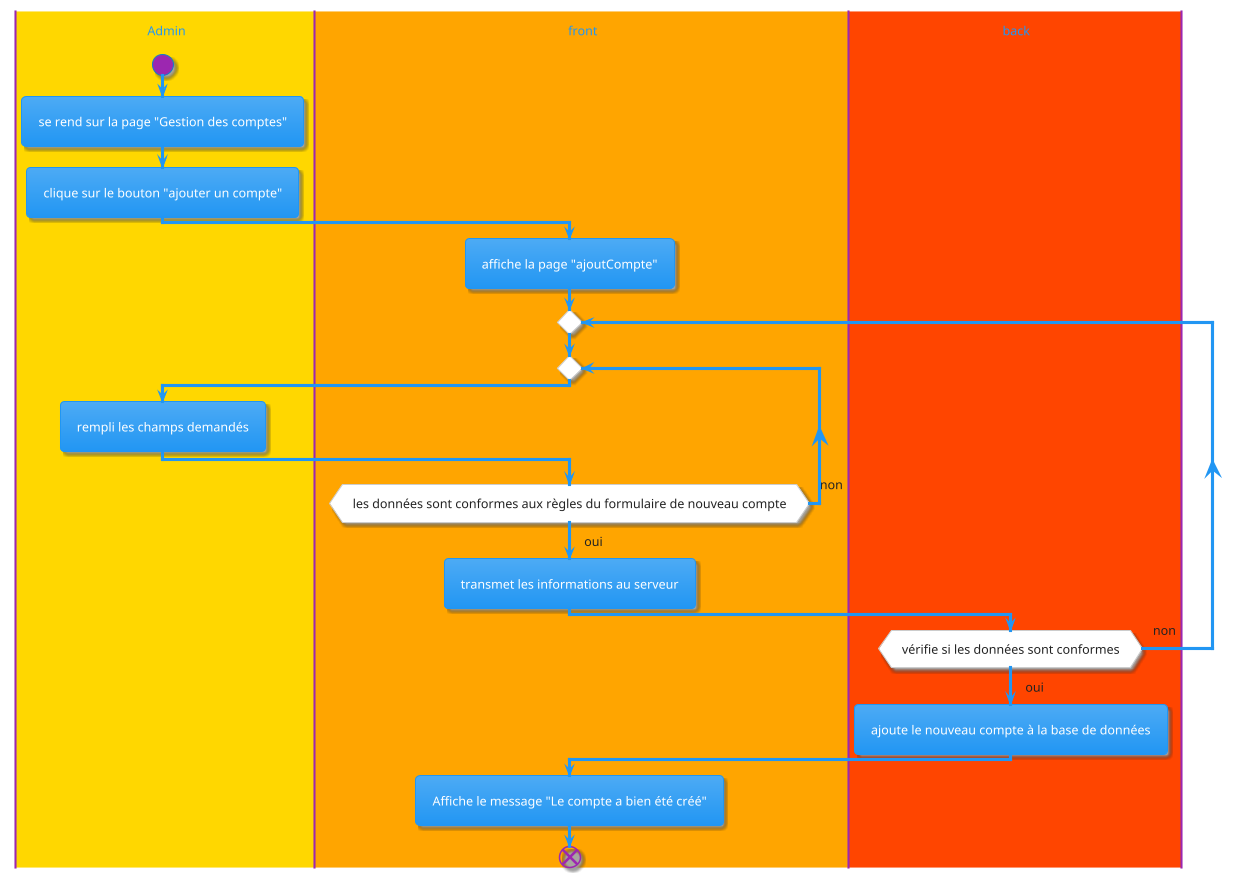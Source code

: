 @startuml "AVES - créer un compte"
!theme materia

|#Gold|u| Admin
start
|#Orange|f| front
|#OrangeRed|b| back

|u|
:se rend sur la page "Gestion des comptes";
:clique sur le bouton "ajouter un compte";
|f|
:affiche la page "ajoutCompte";
repeat
repeat
|u|
:rempli les champs demandés;
|f|
repeatwhile(les données sont conformes aux règles du formulaire de nouveau compte) is(non) not(oui)
:transmet les informations au serveur;
|b|
repeatwhile(vérifie si les données sont conformes) is(non) not(oui)
:ajoute le nouveau compte à la base de données;
|f|
:Affiche le message "Le compte a bien été créé";

end

@enduml


@startuml "AVES - modifié un compte"
!theme materia

|#Gold|u| Admin
start
|#Orange|f| front
|#OrangeRed|b| back

|u|
:se rend sur la page "Gestion des comptes";
:clique sur le bouton "modifier un compte";
|f|
:transmet la demande au serveur;
|b|
:importe les données liées au compte;
|f|
:affiche la page "modifiercompte" avec les champs pré-remplis;
repeat
repeat
|u|
:modifie les champs de données;
|f|
repeatwhile(les données sont conformes aux règles du formulaire de compte) is(non) not(oui)
:transmet les informations au serveur;
|b|
repeatwhile(vérifie si les données sont conformes) is(non) not(oui)
:modifie les données du compte dans la base de données;
|f|
:Affiche le message "Ce compte a bien été modifié";

end

@enduml


@startuml "AVES - supprimer un compte"
!theme materia

|#Gold|u| Admin
start
|#Orange|f| front
|#OrangeRed|b| back

|u|
:se rend sur la page "Gestion des comptes";
:clique sur le bouton "supprimer un compte";
|f|
:affiche le message "êtes-vous sur de vouloir supprimer ce compte ?";
|u|
if(choisi de cliquer sur :) is(oui) then
|f|
:transmet les données au server;
|b|
:efface les données du compte de la base de données;
|f|
:Affiche "compte supprimé";
else(non)
|f|
:Affiche la page des comptes;
endif

end

@enduml
